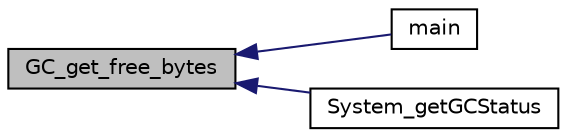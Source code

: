 digraph "GC_get_free_bytes"
{
  edge [fontname="Helvetica",fontsize="10",labelfontname="Helvetica",labelfontsize="10"];
  node [fontname="Helvetica",fontsize="10",shape=record];
  rankdir="LR";
  Node1785 [label="GC_get_free_bytes",height=0.2,width=0.4,color="black", fillcolor="grey75", style="filled", fontcolor="black"];
  Node1785 -> Node1786 [dir="back",color="midnightblue",fontsize="10",style="solid",fontname="Helvetica"];
  Node1786 [label="main",height=0.2,width=0.4,color="black", fillcolor="white", style="filled",URL="$d4/d12/3rd_party_2gc_2tests_2test_8c.html#a840291bc02cba5474a4cb46a9b9566fe"];
  Node1785 -> Node1787 [dir="back",color="midnightblue",fontsize="10",style="solid",fontname="Helvetica"];
  Node1787 [label="System_getGCStatus",height=0.2,width=0.4,color="black", fillcolor="white", style="filled",URL="$df/ddc/_system__omc_8c.html#a972349d07d24740efd2a16b4ce7e7bcc"];
}

